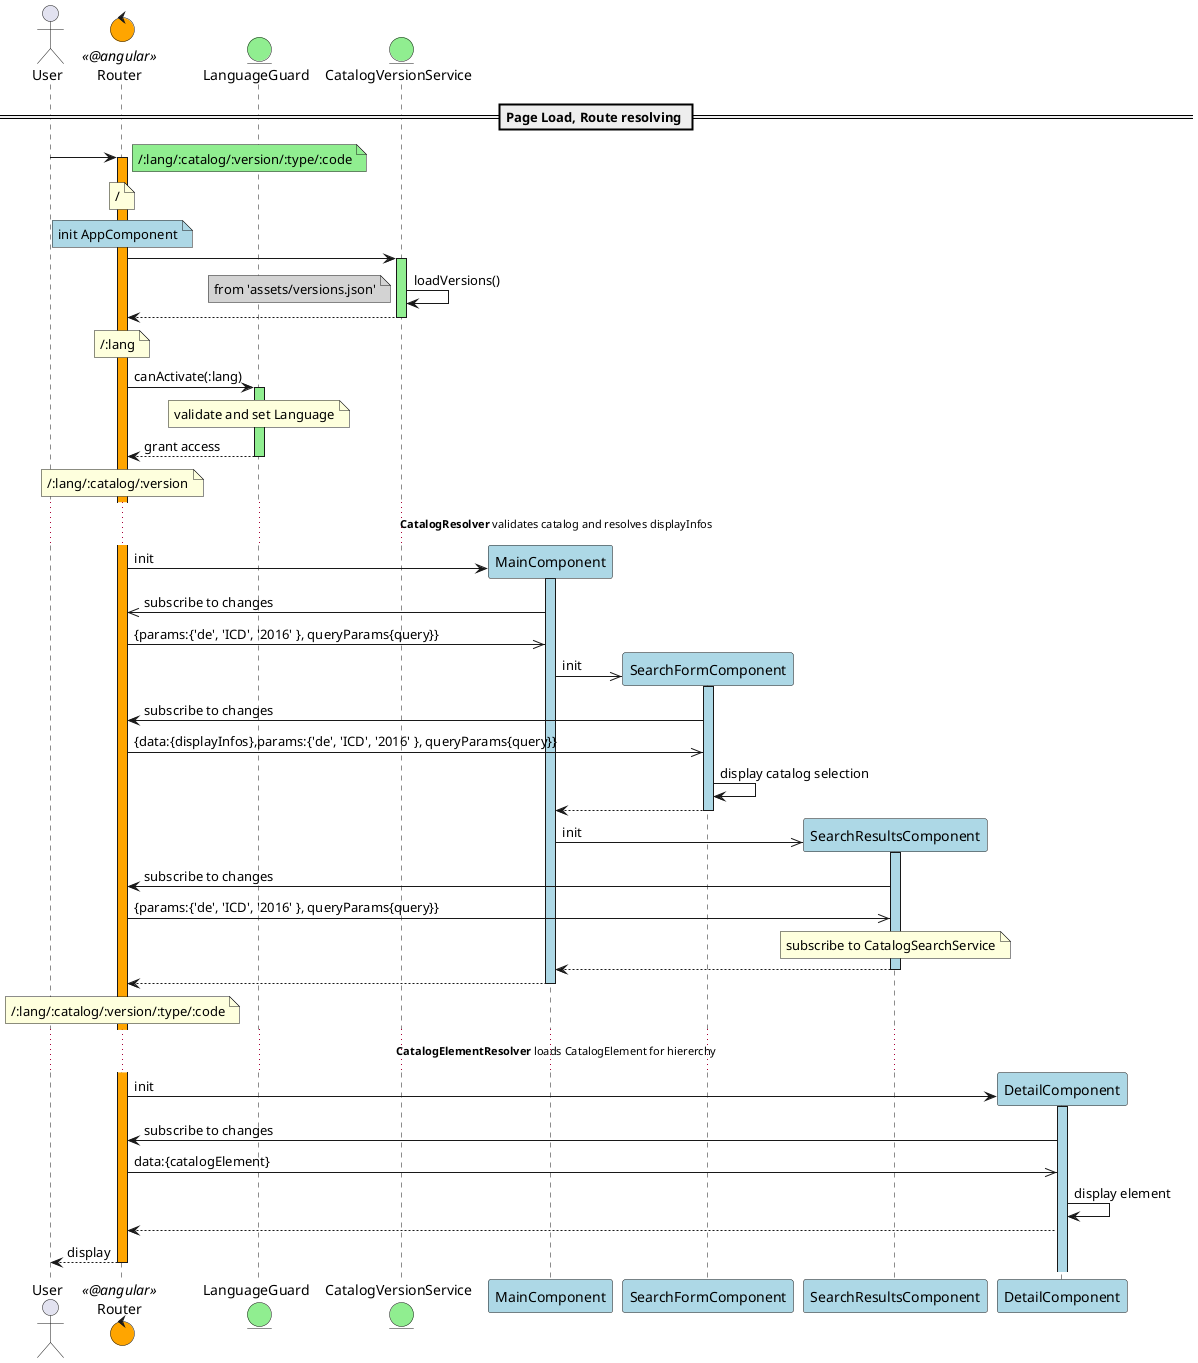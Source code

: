 
@startuml
actor User
control Router <<@angular>> #orange

entity LanguageGuard #lightgreen
entity CatalogVersionService as VersionService #lightgreen
'database search.eonum <<REST API>> #orange
participant MainComponent #lightblue
participant SearchFormComponent #lightblue
participant SearchResultsComponent as ResultsComp #lightblue
participant DetailComponent #lightblue

== Page Load, Route resolving ==

User -> Router:

note right #lightgreen
  /:lang/:catalog/:version/:type/:code
end note

activate Router #orange

note over Router
  /
end note

note over Router #lightblue
  init AppComponent
end note


Router -> VersionService
activate VersionService #lightgreen

VersionService -> VersionService: loadVersions()
note left #lightgrey
    from 'assets/versions.json'
end note
VersionService --> Router
deactivate VersionService





note over Router
  /:lang
end note

Router -> LanguageGuard: canActivate(:lang)

activate LanguageGuard #lightgreen

note over LanguageGuard
  validate and set Language
end note
LanguageGuard --> Router: grant access
deactivate LanguageGuard

note over Router
  /:lang/:catalog/:version
end note




create MainComponent

... <b>CatalogResolver</b> validates catalog and resolves displayInfos ...

Router -> MainComponent: init
activate MainComponent #lightblue

MainComponent ->> Router: subscribe to changes


Router ->> MainComponent: {params:{'de', 'ICD', '2016' }, queryParams{query}}

create SearchFormComponent
MainComponent ->> SearchFormComponent: init
activate SearchFormComponent #lightblue

SearchFormComponent -> Router: subscribe to changes
Router ->> SearchFormComponent: {data:{displayInfos},params:{'de', 'ICD', '2016' }, queryParams{query}}
SearchFormComponent -> SearchFormComponent: display catalog selection
SearchFormComponent --> MainComponent
deactivate SearchFormComponent

create ResultsComp
MainComponent ->> ResultsComp : init
activate ResultsComp  #lightblue

ResultsComp -> Router: subscribe to changes
Router ->> ResultsComp: {params:{'de', 'ICD', '2016' }, queryParams{query}}

note over ResultsComp
  subscribe to CatalogSearchService
end note

ResultsComp --> MainComponent
deactivate ResultsComp


MainComponent --> Router
deactivate MainComponent

note over Router
  /:lang/:catalog/:version/:type/:code
end note

create DetailComponent

... <b>CatalogElementResolver</b> loads CatalogElement for hiererchy ...

Router -> DetailComponent: init
activate DetailComponent #lightblue

DetailComponent -> Router: subscribe to changes
Router ->> DetailComponent: data:{catalogElement}

DetailComponent -> DetailComponent: display element
DetailComponent --> Router
Router --> User: display
deactivate Router



@enduml

